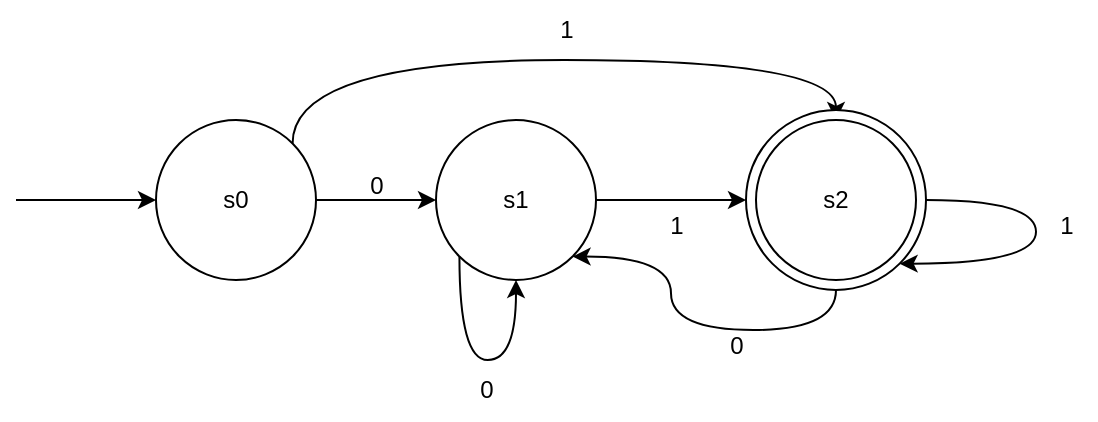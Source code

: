 <mxfile version="21.3.2" type="device">
  <diagram name="Page-1" id="gsUIkakVuKVKxuPf0S4h">
    <mxGraphModel dx="819" dy="451" grid="1" gridSize="10" guides="1" tooltips="1" connect="1" arrows="1" fold="1" page="1" pageScale="1" pageWidth="850" pageHeight="1100" math="0" shadow="0">
      <root>
        <mxCell id="0" />
        <mxCell id="1" parent="0" />
        <mxCell id="bpvTyGe3TMejVz6gSZYc-5" style="edgeStyle=orthogonalEdgeStyle;rounded=0;orthogonalLoop=1;jettySize=auto;html=1;exitX=1;exitY=0.5;exitDx=0;exitDy=0;entryX=0;entryY=0.5;entryDx=0;entryDy=0;" edge="1" parent="1" source="bpvTyGe3TMejVz6gSZYc-1" target="bpvTyGe3TMejVz6gSZYc-3">
          <mxGeometry relative="1" as="geometry" />
        </mxCell>
        <mxCell id="bpvTyGe3TMejVz6gSZYc-10" style="edgeStyle=orthogonalEdgeStyle;rounded=0;orthogonalLoop=1;jettySize=auto;html=1;exitX=1;exitY=0;exitDx=0;exitDy=0;entryX=0.5;entryY=0;entryDx=0;entryDy=0;curved=1;" edge="1" parent="1" source="bpvTyGe3TMejVz6gSZYc-1" target="bpvTyGe3TMejVz6gSZYc-4">
          <mxGeometry relative="1" as="geometry">
            <Array as="points">
              <mxPoint x="208" y="90" />
              <mxPoint x="480" y="90" />
            </Array>
          </mxGeometry>
        </mxCell>
        <mxCell id="bpvTyGe3TMejVz6gSZYc-1" value="&lt;div&gt;s0&lt;/div&gt;" style="ellipse;whiteSpace=wrap;html=1;aspect=fixed;" vertex="1" parent="1">
          <mxGeometry x="140" y="120" width="80" height="80" as="geometry" />
        </mxCell>
        <mxCell id="bpvTyGe3TMejVz6gSZYc-2" value="" style="endArrow=classic;html=1;rounded=0;entryX=0;entryY=0.5;entryDx=0;entryDy=0;" edge="1" parent="1" target="bpvTyGe3TMejVz6gSZYc-1">
          <mxGeometry width="50" height="50" relative="1" as="geometry">
            <mxPoint x="70" y="160" as="sourcePoint" />
            <mxPoint x="50" y="150" as="targetPoint" />
          </mxGeometry>
        </mxCell>
        <mxCell id="bpvTyGe3TMejVz6gSZYc-14" style="edgeStyle=orthogonalEdgeStyle;rounded=0;orthogonalLoop=1;jettySize=auto;html=1;exitX=1;exitY=0.5;exitDx=0;exitDy=0;entryX=0;entryY=0.5;entryDx=0;entryDy=0;" edge="1" parent="1" source="bpvTyGe3TMejVz6gSZYc-3" target="bpvTyGe3TMejVz6gSZYc-8">
          <mxGeometry relative="1" as="geometry" />
        </mxCell>
        <mxCell id="bpvTyGe3TMejVz6gSZYc-3" value="&lt;div&gt;s1&lt;/div&gt;" style="ellipse;whiteSpace=wrap;html=1;aspect=fixed;" vertex="1" parent="1">
          <mxGeometry x="280" y="120" width="80" height="80" as="geometry" />
        </mxCell>
        <mxCell id="bpvTyGe3TMejVz6gSZYc-16" style="edgeStyle=orthogonalEdgeStyle;rounded=0;orthogonalLoop=1;jettySize=auto;html=1;exitX=0.5;exitY=1;exitDx=0;exitDy=0;entryX=1;entryY=1;entryDx=0;entryDy=0;curved=1;" edge="1" parent="1" source="bpvTyGe3TMejVz6gSZYc-8" target="bpvTyGe3TMejVz6gSZYc-3">
          <mxGeometry relative="1" as="geometry" />
        </mxCell>
        <mxCell id="bpvTyGe3TMejVz6gSZYc-18" style="edgeStyle=orthogonalEdgeStyle;rounded=0;orthogonalLoop=1;jettySize=auto;html=1;exitX=1;exitY=0.5;exitDx=0;exitDy=0;entryX=1;entryY=1;entryDx=0;entryDy=0;curved=1;" edge="1" parent="1" source="bpvTyGe3TMejVz6gSZYc-8" target="bpvTyGe3TMejVz6gSZYc-8">
          <mxGeometry relative="1" as="geometry">
            <mxPoint x="620" y="190" as="targetPoint" />
            <Array as="points">
              <mxPoint x="580" y="160" />
              <mxPoint x="580" y="192" />
            </Array>
          </mxGeometry>
        </mxCell>
        <mxCell id="bpvTyGe3TMejVz6gSZYc-8" value="s2" style="ellipse;whiteSpace=wrap;html=1;aspect=fixed;" vertex="1" parent="1">
          <mxGeometry x="435" y="115" width="90" height="90" as="geometry" />
        </mxCell>
        <mxCell id="bpvTyGe3TMejVz6gSZYc-4" value="s2" style="ellipse;whiteSpace=wrap;html=1;aspect=fixed;" vertex="1" parent="1">
          <mxGeometry x="440" y="120" width="80" height="80" as="geometry" />
        </mxCell>
        <mxCell id="bpvTyGe3TMejVz6gSZYc-6" value="&lt;div&gt;0&lt;/div&gt;" style="text;html=1;align=center;verticalAlign=middle;resizable=0;points=[];autosize=1;strokeColor=none;fillColor=none;" vertex="1" parent="1">
          <mxGeometry x="235" y="138" width="30" height="30" as="geometry" />
        </mxCell>
        <mxCell id="bpvTyGe3TMejVz6gSZYc-11" value="&lt;div&gt;1&lt;/div&gt;" style="text;html=1;align=center;verticalAlign=middle;resizable=0;points=[];autosize=1;strokeColor=none;fillColor=none;" vertex="1" parent="1">
          <mxGeometry x="330" y="60" width="30" height="30" as="geometry" />
        </mxCell>
        <mxCell id="bpvTyGe3TMejVz6gSZYc-12" style="edgeStyle=orthogonalEdgeStyle;rounded=0;orthogonalLoop=1;jettySize=auto;html=1;exitX=0;exitY=1;exitDx=0;exitDy=0;entryX=0.5;entryY=1;entryDx=0;entryDy=0;curved=1;" edge="1" parent="1" source="bpvTyGe3TMejVz6gSZYc-3" target="bpvTyGe3TMejVz6gSZYc-3">
          <mxGeometry relative="1" as="geometry">
            <Array as="points">
              <mxPoint x="292" y="240" />
              <mxPoint x="320" y="240" />
            </Array>
          </mxGeometry>
        </mxCell>
        <mxCell id="bpvTyGe3TMejVz6gSZYc-13" value="0" style="text;html=1;align=center;verticalAlign=middle;resizable=0;points=[];autosize=1;strokeColor=none;fillColor=none;" vertex="1" parent="1">
          <mxGeometry x="290" y="240" width="30" height="30" as="geometry" />
        </mxCell>
        <mxCell id="bpvTyGe3TMejVz6gSZYc-15" value="1" style="text;html=1;align=center;verticalAlign=middle;resizable=0;points=[];autosize=1;strokeColor=none;fillColor=none;" vertex="1" parent="1">
          <mxGeometry x="385" y="158" width="30" height="30" as="geometry" />
        </mxCell>
        <mxCell id="bpvTyGe3TMejVz6gSZYc-17" value="0" style="text;html=1;align=center;verticalAlign=middle;resizable=0;points=[];autosize=1;strokeColor=none;fillColor=none;" vertex="1" parent="1">
          <mxGeometry x="415" y="218" width="30" height="30" as="geometry" />
        </mxCell>
        <mxCell id="bpvTyGe3TMejVz6gSZYc-19" value="1" style="text;html=1;align=center;verticalAlign=middle;resizable=0;points=[];autosize=1;strokeColor=none;fillColor=none;" vertex="1" parent="1">
          <mxGeometry x="580" y="158" width="30" height="30" as="geometry" />
        </mxCell>
      </root>
    </mxGraphModel>
  </diagram>
</mxfile>
